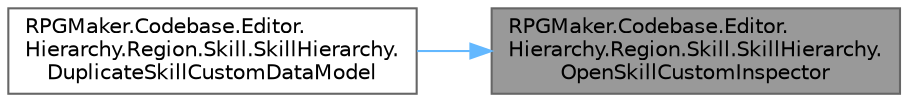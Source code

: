 digraph "RPGMaker.Codebase.Editor.Hierarchy.Region.Skill.SkillHierarchy.OpenSkillCustomInspector"
{
 // LATEX_PDF_SIZE
  bgcolor="transparent";
  edge [fontname=Helvetica,fontsize=10,labelfontname=Helvetica,labelfontsize=10];
  node [fontname=Helvetica,fontsize=10,shape=box,height=0.2,width=0.4];
  rankdir="RL";
  Node1 [id="Node000001",label="RPGMaker.Codebase.Editor.\lHierarchy.Region.Skill.SkillHierarchy.\lOpenSkillCustomInspector",height=0.2,width=0.4,color="gray40", fillcolor="grey60", style="filled", fontcolor="black",tooltip="😁 カスタムスキルのInspector表示"];
  Node1 -> Node2 [id="edge1_Node000001_Node000002",dir="back",color="steelblue1",style="solid",tooltip=" "];
  Node2 [id="Node000002",label="RPGMaker.Codebase.Editor.\lHierarchy.Region.Skill.SkillHierarchy.\lDuplicateSkillCustomDataModel",height=0.2,width=0.4,color="grey40", fillcolor="white", style="filled",URL="$db/d2b/class_r_p_g_maker_1_1_codebase_1_1_editor_1_1_hierarchy_1_1_region_1_1_skill_1_1_skill_hierarchy.html#a4401e591926a037998a71210d7dcea55",tooltip="😁 スキルのコピー＆貼り付け処理"];
}
